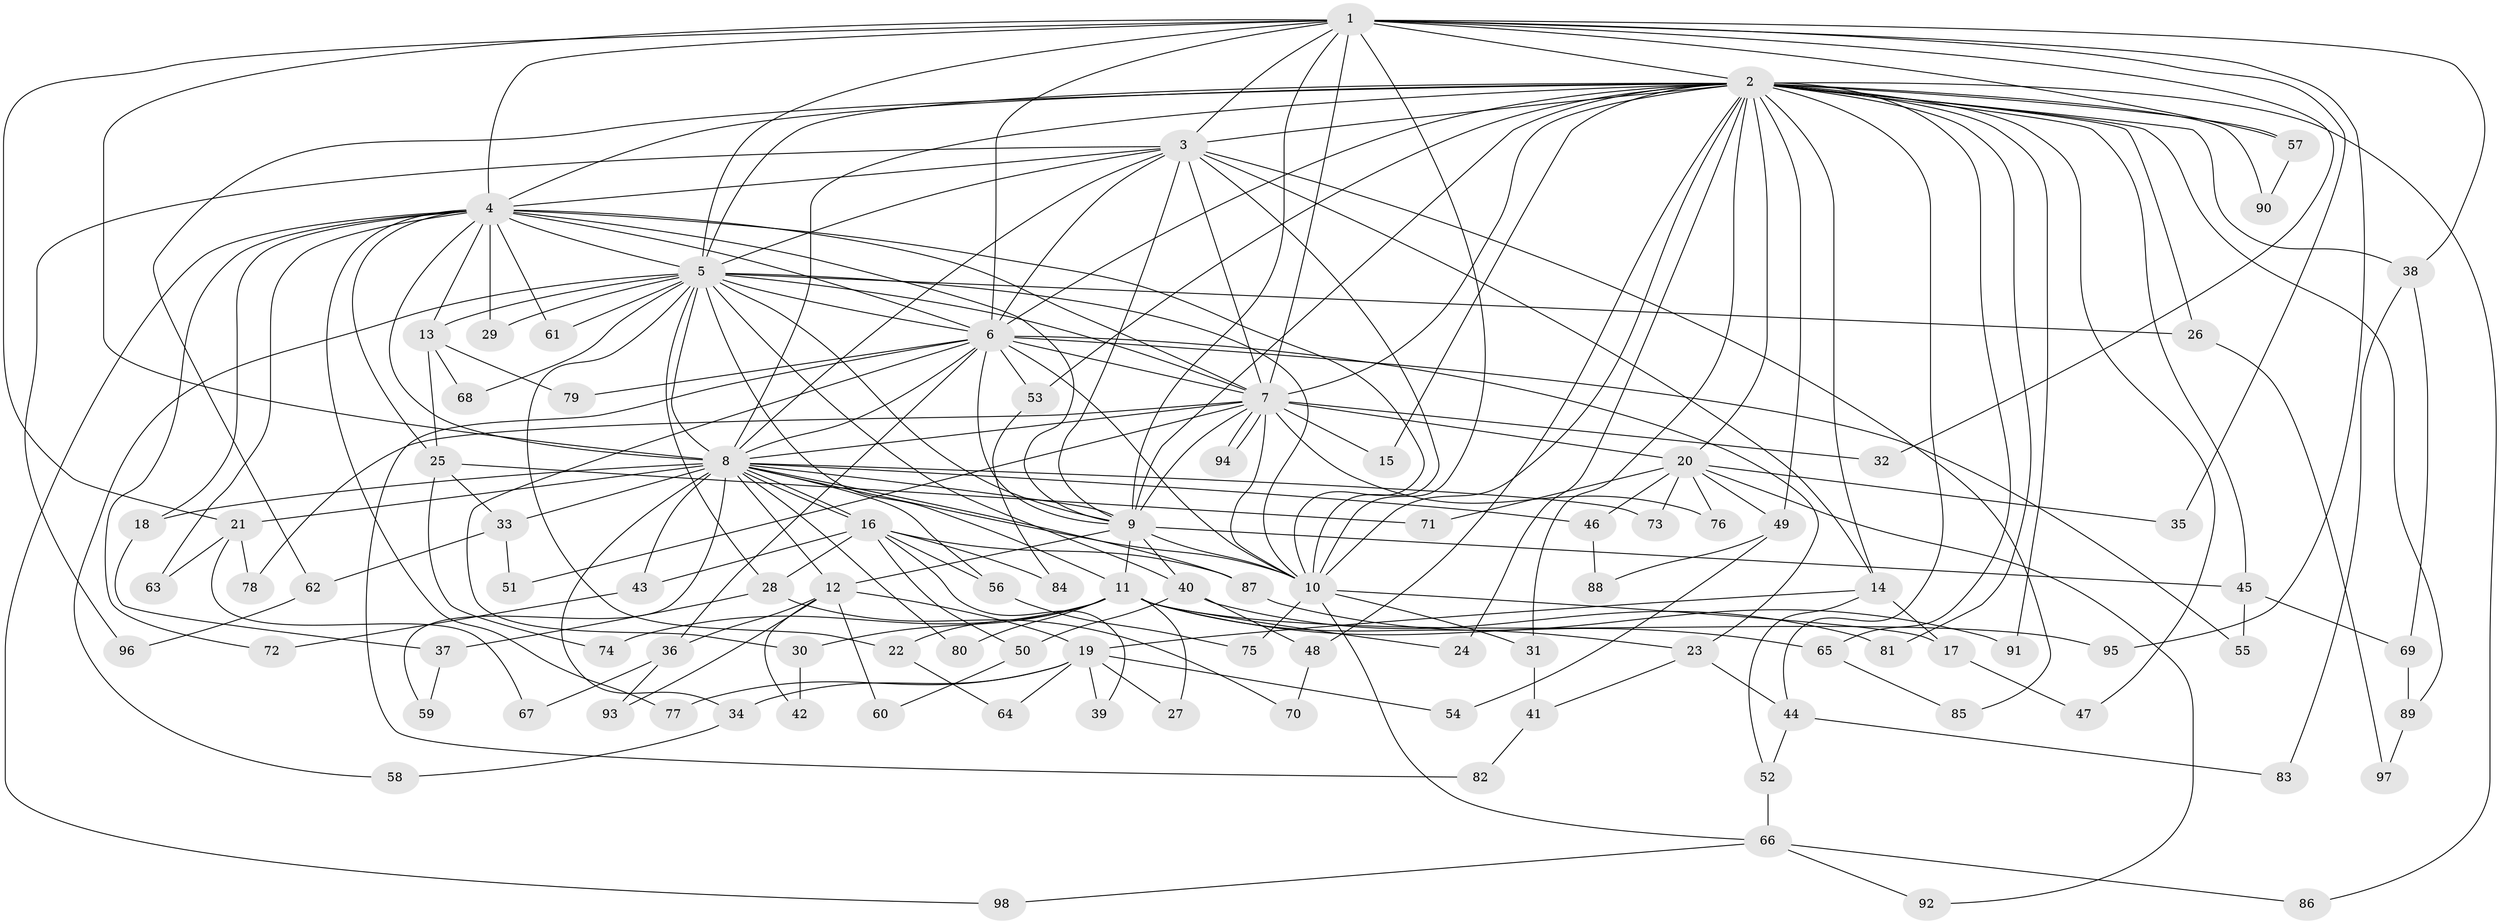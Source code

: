 // Generated by graph-tools (version 1.1) at 2025/34/03/09/25 02:34:44]
// undirected, 98 vertices, 221 edges
graph export_dot {
graph [start="1"]
  node [color=gray90,style=filled];
  1;
  2;
  3;
  4;
  5;
  6;
  7;
  8;
  9;
  10;
  11;
  12;
  13;
  14;
  15;
  16;
  17;
  18;
  19;
  20;
  21;
  22;
  23;
  24;
  25;
  26;
  27;
  28;
  29;
  30;
  31;
  32;
  33;
  34;
  35;
  36;
  37;
  38;
  39;
  40;
  41;
  42;
  43;
  44;
  45;
  46;
  47;
  48;
  49;
  50;
  51;
  52;
  53;
  54;
  55;
  56;
  57;
  58;
  59;
  60;
  61;
  62;
  63;
  64;
  65;
  66;
  67;
  68;
  69;
  70;
  71;
  72;
  73;
  74;
  75;
  76;
  77;
  78;
  79;
  80;
  81;
  82;
  83;
  84;
  85;
  86;
  87;
  88;
  89;
  90;
  91;
  92;
  93;
  94;
  95;
  96;
  97;
  98;
  1 -- 2;
  1 -- 3;
  1 -- 4;
  1 -- 5;
  1 -- 6;
  1 -- 7;
  1 -- 8;
  1 -- 9;
  1 -- 10;
  1 -- 21;
  1 -- 32;
  1 -- 35;
  1 -- 38;
  1 -- 57;
  1 -- 95;
  2 -- 3;
  2 -- 4;
  2 -- 5;
  2 -- 6;
  2 -- 7;
  2 -- 8;
  2 -- 9;
  2 -- 10;
  2 -- 14;
  2 -- 15;
  2 -- 20;
  2 -- 24;
  2 -- 26;
  2 -- 31;
  2 -- 38;
  2 -- 44;
  2 -- 45;
  2 -- 47;
  2 -- 48;
  2 -- 49;
  2 -- 53;
  2 -- 57;
  2 -- 62;
  2 -- 65;
  2 -- 81;
  2 -- 86;
  2 -- 89;
  2 -- 90;
  2 -- 91;
  3 -- 4;
  3 -- 5;
  3 -- 6;
  3 -- 7;
  3 -- 8;
  3 -- 9;
  3 -- 10;
  3 -- 14;
  3 -- 85;
  3 -- 96;
  4 -- 5;
  4 -- 6;
  4 -- 7;
  4 -- 8;
  4 -- 9;
  4 -- 10;
  4 -- 13;
  4 -- 18;
  4 -- 25;
  4 -- 29;
  4 -- 61;
  4 -- 63;
  4 -- 72;
  4 -- 77;
  4 -- 98;
  5 -- 6;
  5 -- 7;
  5 -- 8;
  5 -- 9;
  5 -- 10;
  5 -- 11;
  5 -- 13;
  5 -- 22;
  5 -- 26;
  5 -- 28;
  5 -- 29;
  5 -- 40;
  5 -- 58;
  5 -- 61;
  5 -- 68;
  6 -- 7;
  6 -- 8;
  6 -- 9;
  6 -- 10;
  6 -- 23;
  6 -- 30;
  6 -- 36;
  6 -- 53;
  6 -- 55;
  6 -- 79;
  6 -- 82;
  7 -- 8;
  7 -- 9;
  7 -- 10;
  7 -- 15;
  7 -- 20;
  7 -- 32;
  7 -- 51;
  7 -- 76;
  7 -- 78;
  7 -- 94;
  7 -- 94;
  8 -- 9;
  8 -- 10;
  8 -- 12;
  8 -- 16;
  8 -- 16;
  8 -- 18;
  8 -- 21;
  8 -- 33;
  8 -- 34;
  8 -- 43;
  8 -- 46;
  8 -- 56;
  8 -- 59;
  8 -- 73;
  8 -- 80;
  8 -- 87;
  9 -- 10;
  9 -- 11;
  9 -- 12;
  9 -- 40;
  9 -- 45;
  10 -- 17;
  10 -- 31;
  10 -- 66;
  10 -- 75;
  11 -- 22;
  11 -- 23;
  11 -- 24;
  11 -- 27;
  11 -- 30;
  11 -- 65;
  11 -- 74;
  11 -- 80;
  11 -- 95;
  12 -- 19;
  12 -- 36;
  12 -- 42;
  12 -- 60;
  12 -- 93;
  13 -- 25;
  13 -- 68;
  13 -- 79;
  14 -- 17;
  14 -- 19;
  14 -- 52;
  16 -- 28;
  16 -- 39;
  16 -- 43;
  16 -- 50;
  16 -- 56;
  16 -- 84;
  16 -- 87;
  17 -- 47;
  18 -- 37;
  19 -- 27;
  19 -- 34;
  19 -- 39;
  19 -- 54;
  19 -- 64;
  19 -- 77;
  20 -- 35;
  20 -- 46;
  20 -- 49;
  20 -- 71;
  20 -- 73;
  20 -- 76;
  20 -- 92;
  21 -- 63;
  21 -- 67;
  21 -- 78;
  22 -- 64;
  23 -- 41;
  23 -- 44;
  25 -- 33;
  25 -- 71;
  25 -- 74;
  26 -- 97;
  28 -- 37;
  28 -- 70;
  30 -- 42;
  31 -- 41;
  33 -- 51;
  33 -- 62;
  34 -- 58;
  36 -- 67;
  36 -- 93;
  37 -- 59;
  38 -- 69;
  38 -- 83;
  40 -- 48;
  40 -- 50;
  40 -- 81;
  41 -- 82;
  43 -- 72;
  44 -- 52;
  44 -- 83;
  45 -- 55;
  45 -- 69;
  46 -- 88;
  48 -- 70;
  49 -- 54;
  49 -- 88;
  50 -- 60;
  52 -- 66;
  53 -- 84;
  56 -- 75;
  57 -- 90;
  62 -- 96;
  65 -- 85;
  66 -- 86;
  66 -- 92;
  66 -- 98;
  69 -- 89;
  87 -- 91;
  89 -- 97;
}
